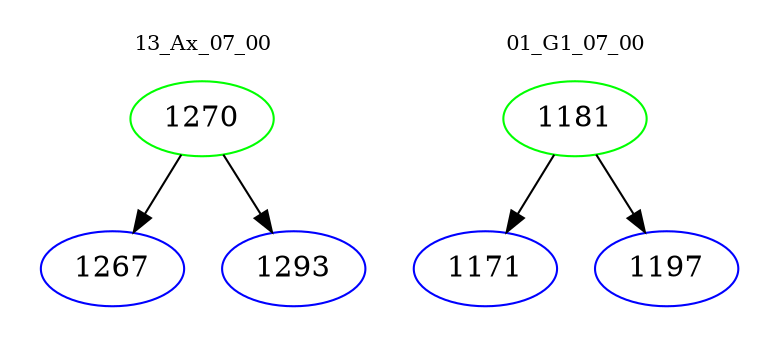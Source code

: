 digraph{
subgraph cluster_0 {
color = white
label = "13_Ax_07_00";
fontsize=10;
T0_1270 [label="1270", color="green"]
T0_1270 -> T0_1267 [color="black"]
T0_1267 [label="1267", color="blue"]
T0_1270 -> T0_1293 [color="black"]
T0_1293 [label="1293", color="blue"]
}
subgraph cluster_1 {
color = white
label = "01_G1_07_00";
fontsize=10;
T1_1181 [label="1181", color="green"]
T1_1181 -> T1_1171 [color="black"]
T1_1171 [label="1171", color="blue"]
T1_1181 -> T1_1197 [color="black"]
T1_1197 [label="1197", color="blue"]
}
}
